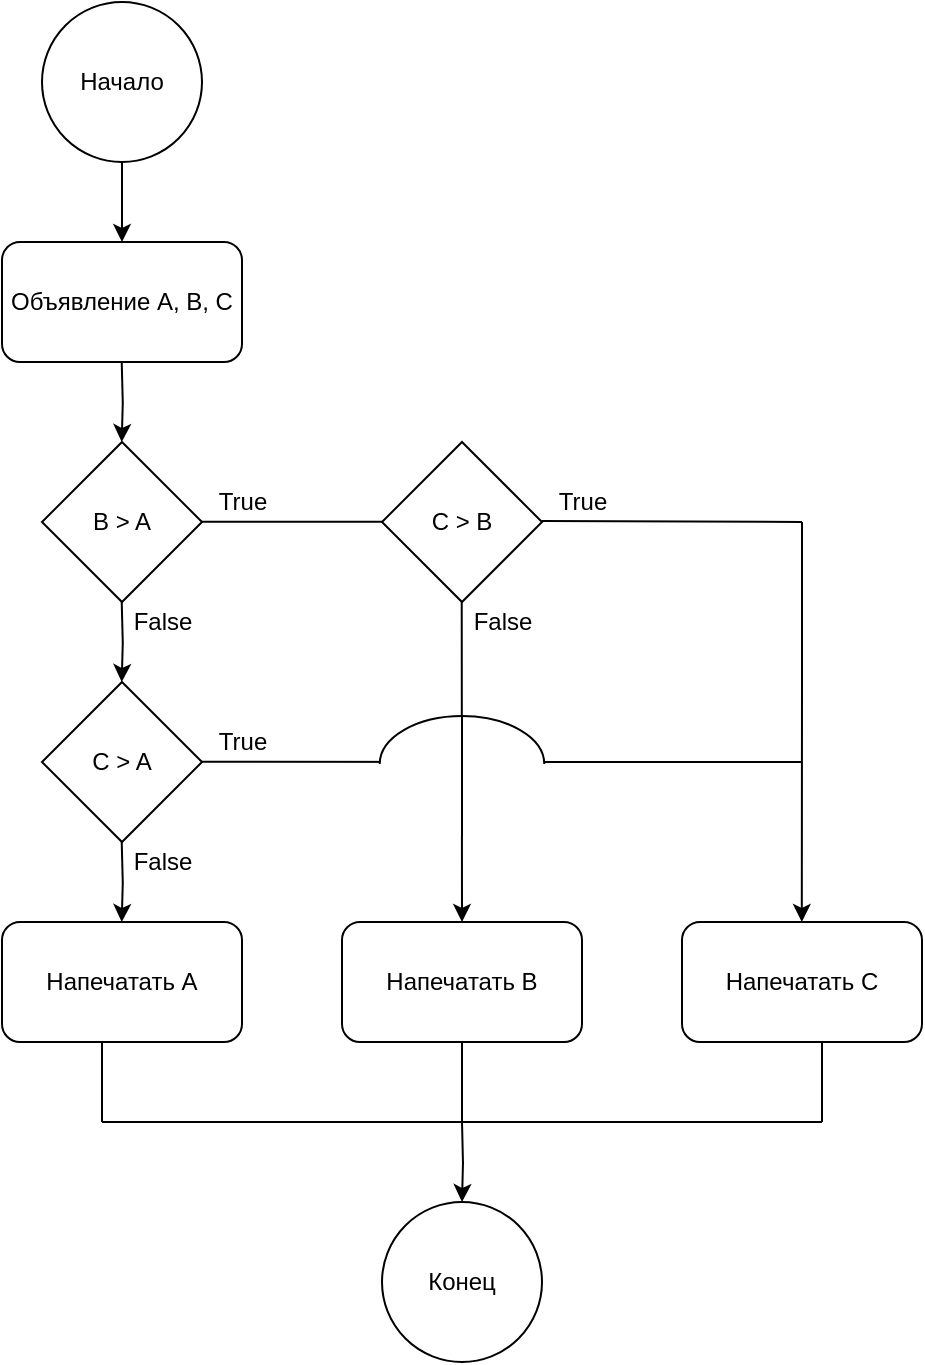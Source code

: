 <mxfile version="16.4.5" type="github">
  <diagram id="prtHgNgQTEPvFCAcTncT" name="Page-1">
    <mxGraphModel dx="1185" dy="662" grid="1" gridSize="10" guides="1" tooltips="1" connect="1" arrows="1" fold="1" page="1" pageScale="1" pageWidth="827" pageHeight="1169" math="0" shadow="0">
      <root>
        <mxCell id="0" />
        <mxCell id="1" parent="0" />
        <mxCell id="GMWAnTnB9fffkbx5y953-4" style="edgeStyle=orthogonalEdgeStyle;rounded=0;orthogonalLoop=1;jettySize=auto;html=1;exitX=0.5;exitY=1;exitDx=0;exitDy=0;entryX=0.5;entryY=0;entryDx=0;entryDy=0;" edge="1" parent="1" source="GMWAnTnB9fffkbx5y953-1" target="GMWAnTnB9fffkbx5y953-2">
          <mxGeometry relative="1" as="geometry" />
        </mxCell>
        <mxCell id="GMWAnTnB9fffkbx5y953-1" value="Начало" style="ellipse;whiteSpace=wrap;html=1;aspect=fixed;" vertex="1" parent="1">
          <mxGeometry x="130" y="40" width="80" height="80" as="geometry" />
        </mxCell>
        <mxCell id="GMWAnTnB9fffkbx5y953-2" value="Объявление А, В, С" style="rounded=1;whiteSpace=wrap;html=1;" vertex="1" parent="1">
          <mxGeometry x="110" y="160" width="120" height="60" as="geometry" />
        </mxCell>
        <mxCell id="GMWAnTnB9fffkbx5y953-7" value="B &amp;gt; A" style="rhombus;whiteSpace=wrap;html=1;" vertex="1" parent="1">
          <mxGeometry x="130" y="260" width="80" height="80" as="geometry" />
        </mxCell>
        <mxCell id="GMWAnTnB9fffkbx5y953-8" style="edgeStyle=orthogonalEdgeStyle;rounded=0;orthogonalLoop=1;jettySize=auto;html=1;exitX=0.5;exitY=1;exitDx=0;exitDy=0;entryX=0.5;entryY=0;entryDx=0;entryDy=0;" edge="1" parent="1">
          <mxGeometry relative="1" as="geometry">
            <mxPoint x="169.86" y="220" as="sourcePoint" />
            <mxPoint x="169.86" y="260" as="targetPoint" />
          </mxGeometry>
        </mxCell>
        <mxCell id="GMWAnTnB9fffkbx5y953-29" value="" style="endArrow=none;html=1;rounded=0;" edge="1" parent="1">
          <mxGeometry width="50" height="50" relative="1" as="geometry">
            <mxPoint x="210" y="299.89" as="sourcePoint" />
            <mxPoint x="300" y="299.89" as="targetPoint" />
          </mxGeometry>
        </mxCell>
        <mxCell id="GMWAnTnB9fffkbx5y953-30" value="True" style="text;html=1;align=center;verticalAlign=middle;resizable=0;points=[];autosize=1;strokeColor=none;fillColor=none;" vertex="1" parent="1">
          <mxGeometry x="210" y="280" width="40" height="20" as="geometry" />
        </mxCell>
        <mxCell id="GMWAnTnB9fffkbx5y953-31" value="C &amp;gt; B" style="rhombus;whiteSpace=wrap;html=1;" vertex="1" parent="1">
          <mxGeometry x="300" y="260" width="80" height="80" as="geometry" />
        </mxCell>
        <mxCell id="GMWAnTnB9fffkbx5y953-32" style="edgeStyle=orthogonalEdgeStyle;rounded=0;orthogonalLoop=1;jettySize=auto;html=1;exitX=0.5;exitY=1;exitDx=0;exitDy=0;entryX=0.5;entryY=0;entryDx=0;entryDy=0;" edge="1" parent="1">
          <mxGeometry relative="1" as="geometry">
            <mxPoint x="169.86" y="340" as="sourcePoint" />
            <mxPoint x="169.86" y="380" as="targetPoint" />
          </mxGeometry>
        </mxCell>
        <mxCell id="GMWAnTnB9fffkbx5y953-33" value="False" style="text;html=1;align=center;verticalAlign=middle;resizable=0;points=[];autosize=1;strokeColor=none;fillColor=none;" vertex="1" parent="1">
          <mxGeometry x="170" y="340" width="40" height="20" as="geometry" />
        </mxCell>
        <mxCell id="GMWAnTnB9fffkbx5y953-34" value="C &amp;gt; A" style="rhombus;whiteSpace=wrap;html=1;" vertex="1" parent="1">
          <mxGeometry x="130" y="380" width="80" height="80" as="geometry" />
        </mxCell>
        <mxCell id="GMWAnTnB9fffkbx5y953-35" style="edgeStyle=orthogonalEdgeStyle;rounded=0;orthogonalLoop=1;jettySize=auto;html=1;exitX=0.5;exitY=1;exitDx=0;exitDy=0;entryX=0.5;entryY=0;entryDx=0;entryDy=0;" edge="1" parent="1">
          <mxGeometry relative="1" as="geometry">
            <mxPoint x="169.86" y="460" as="sourcePoint" />
            <mxPoint x="169.86" y="500" as="targetPoint" />
          </mxGeometry>
        </mxCell>
        <mxCell id="GMWAnTnB9fffkbx5y953-36" value="False" style="text;html=1;align=center;verticalAlign=middle;resizable=0;points=[];autosize=1;strokeColor=none;fillColor=none;" vertex="1" parent="1">
          <mxGeometry x="170" y="460" width="40" height="20" as="geometry" />
        </mxCell>
        <mxCell id="GMWAnTnB9fffkbx5y953-37" value="Напечатать А" style="rounded=1;whiteSpace=wrap;html=1;" vertex="1" parent="1">
          <mxGeometry x="110" y="500" width="120" height="60" as="geometry" />
        </mxCell>
        <mxCell id="GMWAnTnB9fffkbx5y953-39" value="False" style="text;html=1;align=center;verticalAlign=middle;resizable=0;points=[];autosize=1;strokeColor=none;fillColor=none;" vertex="1" parent="1">
          <mxGeometry x="340" y="340" width="40" height="20" as="geometry" />
        </mxCell>
        <mxCell id="GMWAnTnB9fffkbx5y953-38" style="edgeStyle=orthogonalEdgeStyle;rounded=0;orthogonalLoop=1;jettySize=auto;html=1;exitX=0.5;exitY=1;exitDx=0;exitDy=0;" edge="1" parent="1">
          <mxGeometry relative="1" as="geometry">
            <mxPoint x="339.86" y="340" as="sourcePoint" />
            <mxPoint x="340" y="500" as="targetPoint" />
            <Array as="points">
              <mxPoint x="340" y="380" />
              <mxPoint x="340" y="380" />
            </Array>
          </mxGeometry>
        </mxCell>
        <mxCell id="GMWAnTnB9fffkbx5y953-40" value="Напечатать В" style="rounded=1;whiteSpace=wrap;html=1;" vertex="1" parent="1">
          <mxGeometry x="280" y="500" width="120" height="60" as="geometry" />
        </mxCell>
        <mxCell id="GMWAnTnB9fffkbx5y953-41" value="Напечатать С" style="rounded=1;whiteSpace=wrap;html=1;" vertex="1" parent="1">
          <mxGeometry x="450" y="500" width="120" height="60" as="geometry" />
        </mxCell>
        <mxCell id="GMWAnTnB9fffkbx5y953-42" value="" style="endArrow=none;html=1;rounded=0;" edge="1" parent="1">
          <mxGeometry width="50" height="50" relative="1" as="geometry">
            <mxPoint x="380" y="299.52" as="sourcePoint" />
            <mxPoint x="510" y="300" as="targetPoint" />
          </mxGeometry>
        </mxCell>
        <mxCell id="GMWAnTnB9fffkbx5y953-43" value="True" style="text;html=1;align=center;verticalAlign=middle;resizable=0;points=[];autosize=1;strokeColor=none;fillColor=none;" vertex="1" parent="1">
          <mxGeometry x="380" y="279.63" width="40" height="20" as="geometry" />
        </mxCell>
        <mxCell id="GMWAnTnB9fffkbx5y953-44" style="edgeStyle=orthogonalEdgeStyle;rounded=0;orthogonalLoop=1;jettySize=auto;html=1;" edge="1" parent="1">
          <mxGeometry relative="1" as="geometry">
            <mxPoint x="510" y="300" as="sourcePoint" />
            <mxPoint x="509.9" y="500" as="targetPoint" />
            <Array as="points">
              <mxPoint x="509.9" y="380" />
              <mxPoint x="509.9" y="380" />
            </Array>
          </mxGeometry>
        </mxCell>
        <mxCell id="GMWAnTnB9fffkbx5y953-45" value="" style="endArrow=none;html=1;rounded=0;" edge="1" parent="1">
          <mxGeometry width="50" height="50" relative="1" as="geometry">
            <mxPoint x="210" y="419.89" as="sourcePoint" />
            <mxPoint x="510" y="420" as="targetPoint" />
          </mxGeometry>
        </mxCell>
        <mxCell id="GMWAnTnB9fffkbx5y953-59" value="" style="group" vertex="1" connectable="0" parent="1">
          <mxGeometry x="292" y="397" width="96" height="60" as="geometry" />
        </mxCell>
        <mxCell id="GMWAnTnB9fffkbx5y953-56" value="" style="ellipse;whiteSpace=wrap;html=1;labelBackgroundColor=default;labelBorderColor=none;fontColor=#FFFFFF;" vertex="1" parent="GMWAnTnB9fffkbx5y953-59">
          <mxGeometry x="6.857" width="82.286" height="48" as="geometry" />
        </mxCell>
        <mxCell id="GMWAnTnB9fffkbx5y953-57" value="" style="rounded=0;labelBackgroundColor=none;labelBorderColor=none;fontColor=#FFFFFF;fillColor=default;gradientColor=none;strokeColor=none;" vertex="1" parent="GMWAnTnB9fffkbx5y953-59">
          <mxGeometry y="24" width="96" height="36" as="geometry" />
        </mxCell>
        <mxCell id="GMWAnTnB9fffkbx5y953-60" value="" style="endArrow=none;html=1;rounded=0;shadow=0;fontColor=#FFFFFF;entryX=0.5;entryY=0;entryDx=0;entryDy=0;" edge="1" parent="GMWAnTnB9fffkbx5y953-59" target="GMWAnTnB9fffkbx5y953-56">
          <mxGeometry width="50" height="50" relative="1" as="geometry">
            <mxPoint x="48" y="60" as="sourcePoint" />
            <mxPoint x="98" y="10" as="targetPoint" />
          </mxGeometry>
        </mxCell>
        <mxCell id="GMWAnTnB9fffkbx5y953-46" value="True" style="text;html=1;align=center;verticalAlign=middle;resizable=0;points=[];autosize=1;strokeColor=none;fillColor=none;" vertex="1" parent="1">
          <mxGeometry x="210" y="400" width="40" height="20" as="geometry" />
        </mxCell>
        <mxCell id="GMWAnTnB9fffkbx5y953-61" style="edgeStyle=orthogonalEdgeStyle;rounded=0;orthogonalLoop=1;jettySize=auto;html=1;exitX=0.5;exitY=1;exitDx=0;exitDy=0;entryX=0.5;entryY=0;entryDx=0;entryDy=0;" edge="1" parent="1">
          <mxGeometry relative="1" as="geometry">
            <mxPoint x="340" y="600" as="sourcePoint" />
            <mxPoint x="340" y="640" as="targetPoint" />
          </mxGeometry>
        </mxCell>
        <mxCell id="GMWAnTnB9fffkbx5y953-64" value="Конец" style="ellipse;whiteSpace=wrap;html=1;aspect=fixed;" vertex="1" parent="1">
          <mxGeometry x="300" y="640" width="80" height="80" as="geometry" />
        </mxCell>
        <mxCell id="GMWAnTnB9fffkbx5y953-65" value="" style="endArrow=none;html=1;rounded=0;shadow=0;fontColor=#FFFFFF;" edge="1" parent="1">
          <mxGeometry width="50" height="50" relative="1" as="geometry">
            <mxPoint x="340" y="600" as="sourcePoint" />
            <mxPoint x="520" y="600" as="targetPoint" />
          </mxGeometry>
        </mxCell>
        <mxCell id="GMWAnTnB9fffkbx5y953-66" value="" style="endArrow=none;html=1;rounded=0;shadow=0;fontColor=#FFFFFF;" edge="1" parent="1">
          <mxGeometry width="50" height="50" relative="1" as="geometry">
            <mxPoint x="160.0" y="600" as="sourcePoint" />
            <mxPoint x="340" y="600" as="targetPoint" />
          </mxGeometry>
        </mxCell>
        <mxCell id="GMWAnTnB9fffkbx5y953-67" value="" style="endArrow=none;html=1;rounded=0;shadow=0;fontColor=#FFFFFF;" edge="1" parent="1">
          <mxGeometry width="50" height="50" relative="1" as="geometry">
            <mxPoint x="160" y="600" as="sourcePoint" />
            <mxPoint x="160" y="560" as="targetPoint" />
          </mxGeometry>
        </mxCell>
        <mxCell id="GMWAnTnB9fffkbx5y953-68" value="" style="endArrow=none;html=1;rounded=0;shadow=0;fontColor=#FFFFFF;" edge="1" parent="1">
          <mxGeometry width="50" height="50" relative="1" as="geometry">
            <mxPoint x="340" y="600" as="sourcePoint" />
            <mxPoint x="340" y="560" as="targetPoint" />
          </mxGeometry>
        </mxCell>
        <mxCell id="GMWAnTnB9fffkbx5y953-69" value="" style="endArrow=none;html=1;rounded=0;shadow=0;fontColor=#FFFFFF;" edge="1" parent="1">
          <mxGeometry width="50" height="50" relative="1" as="geometry">
            <mxPoint x="520" y="600" as="sourcePoint" />
            <mxPoint x="520" y="560" as="targetPoint" />
          </mxGeometry>
        </mxCell>
      </root>
    </mxGraphModel>
  </diagram>
</mxfile>
